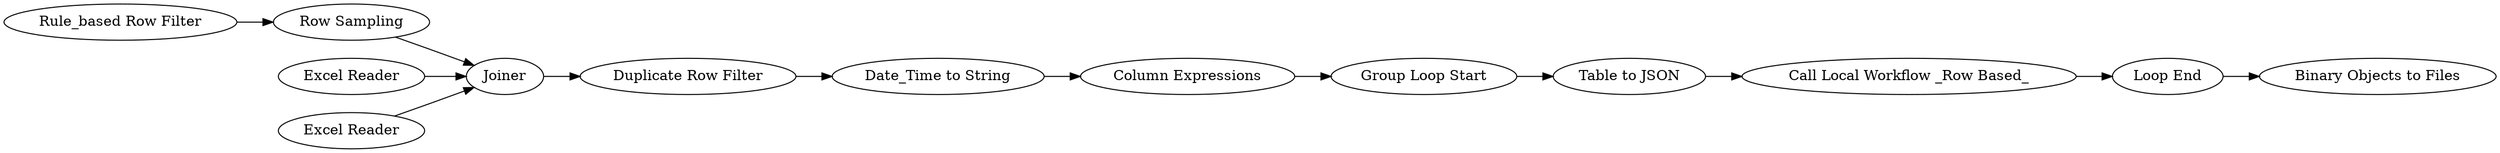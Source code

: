 digraph {
	162 -> 10
	17 -> 163
	165 -> 14
	10 -> 14
	164 -> 14
	166 -> 172
	163 -> 166
	13 -> 17
	171 -> 173
	172 -> 171
	14 -> 13
	173 -> 174
	165 [label="Excel Reader"]
	164 [label="Excel Reader"]
	171 [label="Call Local Workflow _Row Based_"]
	13 [label="Duplicate Row Filter"]
	173 [label="Loop End"]
	174 [label="Binary Objects to Files"]
	10 [label="Row Sampling"]
	162 [label="Rule_based Row Filter"]
	172 [label="Table to JSON"]
	14 [label=Joiner]
	17 [label="Date_Time to String"]
	163 [label="Column Expressions"]
	166 [label="Group Loop Start"]
	rankdir=LR
}

